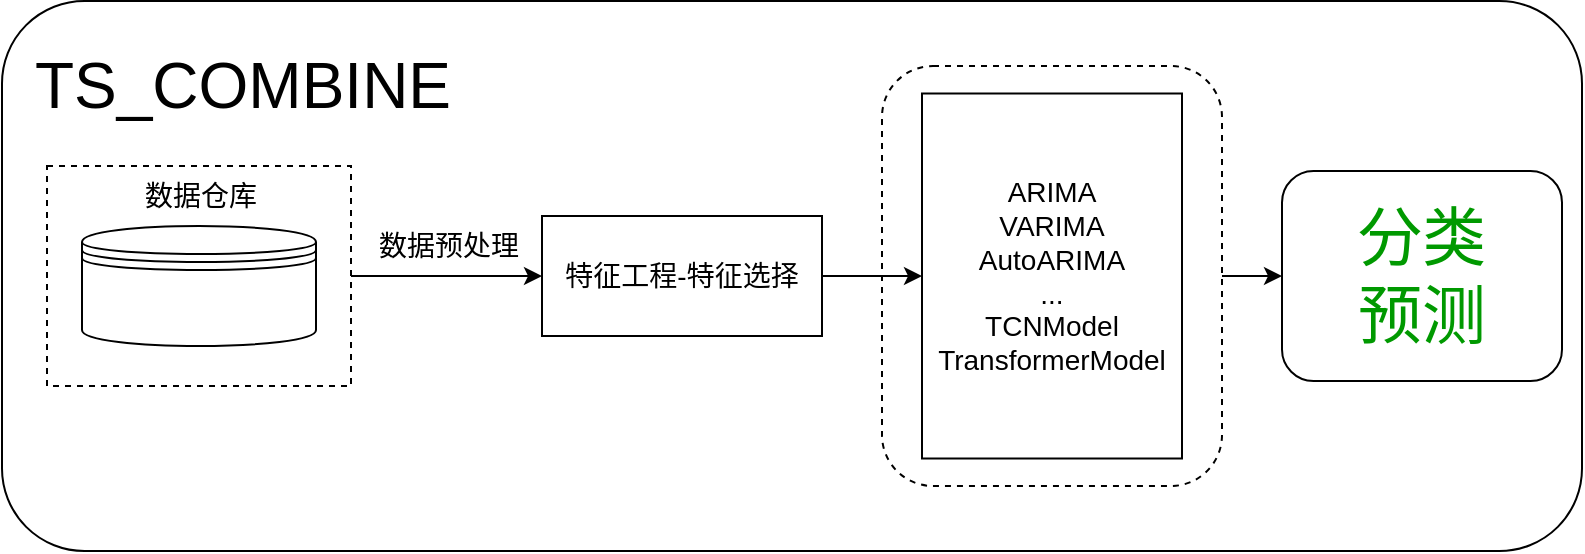 <mxfile>
    <diagram id="-OHtUdFjwsbj-IQPhT8J" name="Page-1">
        <mxGraphModel dx="1903" dy="499" grid="1" gridSize="10" guides="1" tooltips="1" connect="1" arrows="1" fold="1" page="1" pageScale="1" pageWidth="850" pageHeight="1100" math="0" shadow="0">
            <root>
                <mxCell id="0"/>
                <mxCell id="1" parent="0"/>
                <mxCell id="17" value="" style="rounded=1;whiteSpace=wrap;html=1;fontSize=14;" parent="1" vertex="1">
                    <mxGeometry x="-30" y="297.5" width="790" height="275" as="geometry"/>
                </mxCell>
                <mxCell id="16" value="" style="edgeStyle=none;html=1;fontSize=14;" parent="1" source="13" target="15" edge="1">
                    <mxGeometry relative="1" as="geometry"/>
                </mxCell>
                <mxCell id="13" value="" style="rounded=1;whiteSpace=wrap;html=1;dashed=1;" parent="1" vertex="1">
                    <mxGeometry x="410" y="330" width="170" height="210" as="geometry"/>
                </mxCell>
                <mxCell id="10" value="" style="edgeStyle=none;html=1;" parent="1" source="6" target="9" edge="1">
                    <mxGeometry relative="1" as="geometry"/>
                </mxCell>
                <mxCell id="6" value="" style="rounded=0;whiteSpace=wrap;html=1;dashed=1;strokeColor=default;" parent="1" vertex="1">
                    <mxGeometry x="-7.5" y="380" width="152" height="110" as="geometry"/>
                </mxCell>
                <mxCell id="2" value="" style="shape=datastore;whiteSpace=wrap;html=1;" parent="1" vertex="1">
                    <mxGeometry x="10" y="410" width="117" height="60" as="geometry"/>
                </mxCell>
                <mxCell id="8" value="数据仓库" style="text;html=1;align=center;verticalAlign=middle;resizable=0;points=[];autosize=1;strokeColor=none;fillColor=none;fontSize=14;" parent="1" vertex="1">
                    <mxGeometry x="33.5" y="385" width="70" height="20" as="geometry"/>
                </mxCell>
                <mxCell id="12" value="" style="edgeStyle=none;html=1;" parent="1" source="9" target="11" edge="1">
                    <mxGeometry relative="1" as="geometry"/>
                </mxCell>
                <mxCell id="9" value="特征工程-特征选择" style="rounded=0;whiteSpace=wrap;html=1;fontSize=14;" parent="1" vertex="1">
                    <mxGeometry x="240" y="405" width="140" height="60" as="geometry"/>
                </mxCell>
                <mxCell id="11" value="ARIMA&lt;br style=&quot;font-size: 14px&quot;&gt;VARIMA&lt;br style=&quot;font-size: 14px&quot;&gt;AutoARIMA&lt;br style=&quot;font-size: 14px&quot;&gt;...&lt;br style=&quot;font-size: 14px&quot;&gt;TCNModel&lt;br style=&quot;font-size: 14px&quot;&gt;TransformerModel" style="whiteSpace=wrap;html=1;rounded=0;fontSize=14;" parent="1" vertex="1">
                    <mxGeometry x="430" y="343.75" width="130" height="182.5" as="geometry"/>
                </mxCell>
                <mxCell id="15" value="分类&lt;br style=&quot;font-size: 32px;&quot;&gt;预测" style="whiteSpace=wrap;html=1;rounded=1;fontSize=32;fontColor=#009900;" parent="1" vertex="1">
                    <mxGeometry x="610" y="382.5" width="140" height="105" as="geometry"/>
                </mxCell>
                <mxCell id="18" value="TS_COMBINE" style="text;html=1;align=center;verticalAlign=middle;resizable=0;points=[];autosize=1;strokeColor=none;fillColor=none;fontSize=32;" parent="1" vertex="1">
                    <mxGeometry x="-20" y="320" width="220" height="40" as="geometry"/>
                </mxCell>
                <mxCell id="20" value="数据预处理" style="text;html=1;align=center;verticalAlign=middle;resizable=0;points=[];autosize=1;strokeColor=none;fillColor=none;fontSize=14;" parent="1" vertex="1">
                    <mxGeometry x="148" y="410" width="90" height="20" as="geometry"/>
                </mxCell>
            </root>
        </mxGraphModel>
    </diagram>
</mxfile>